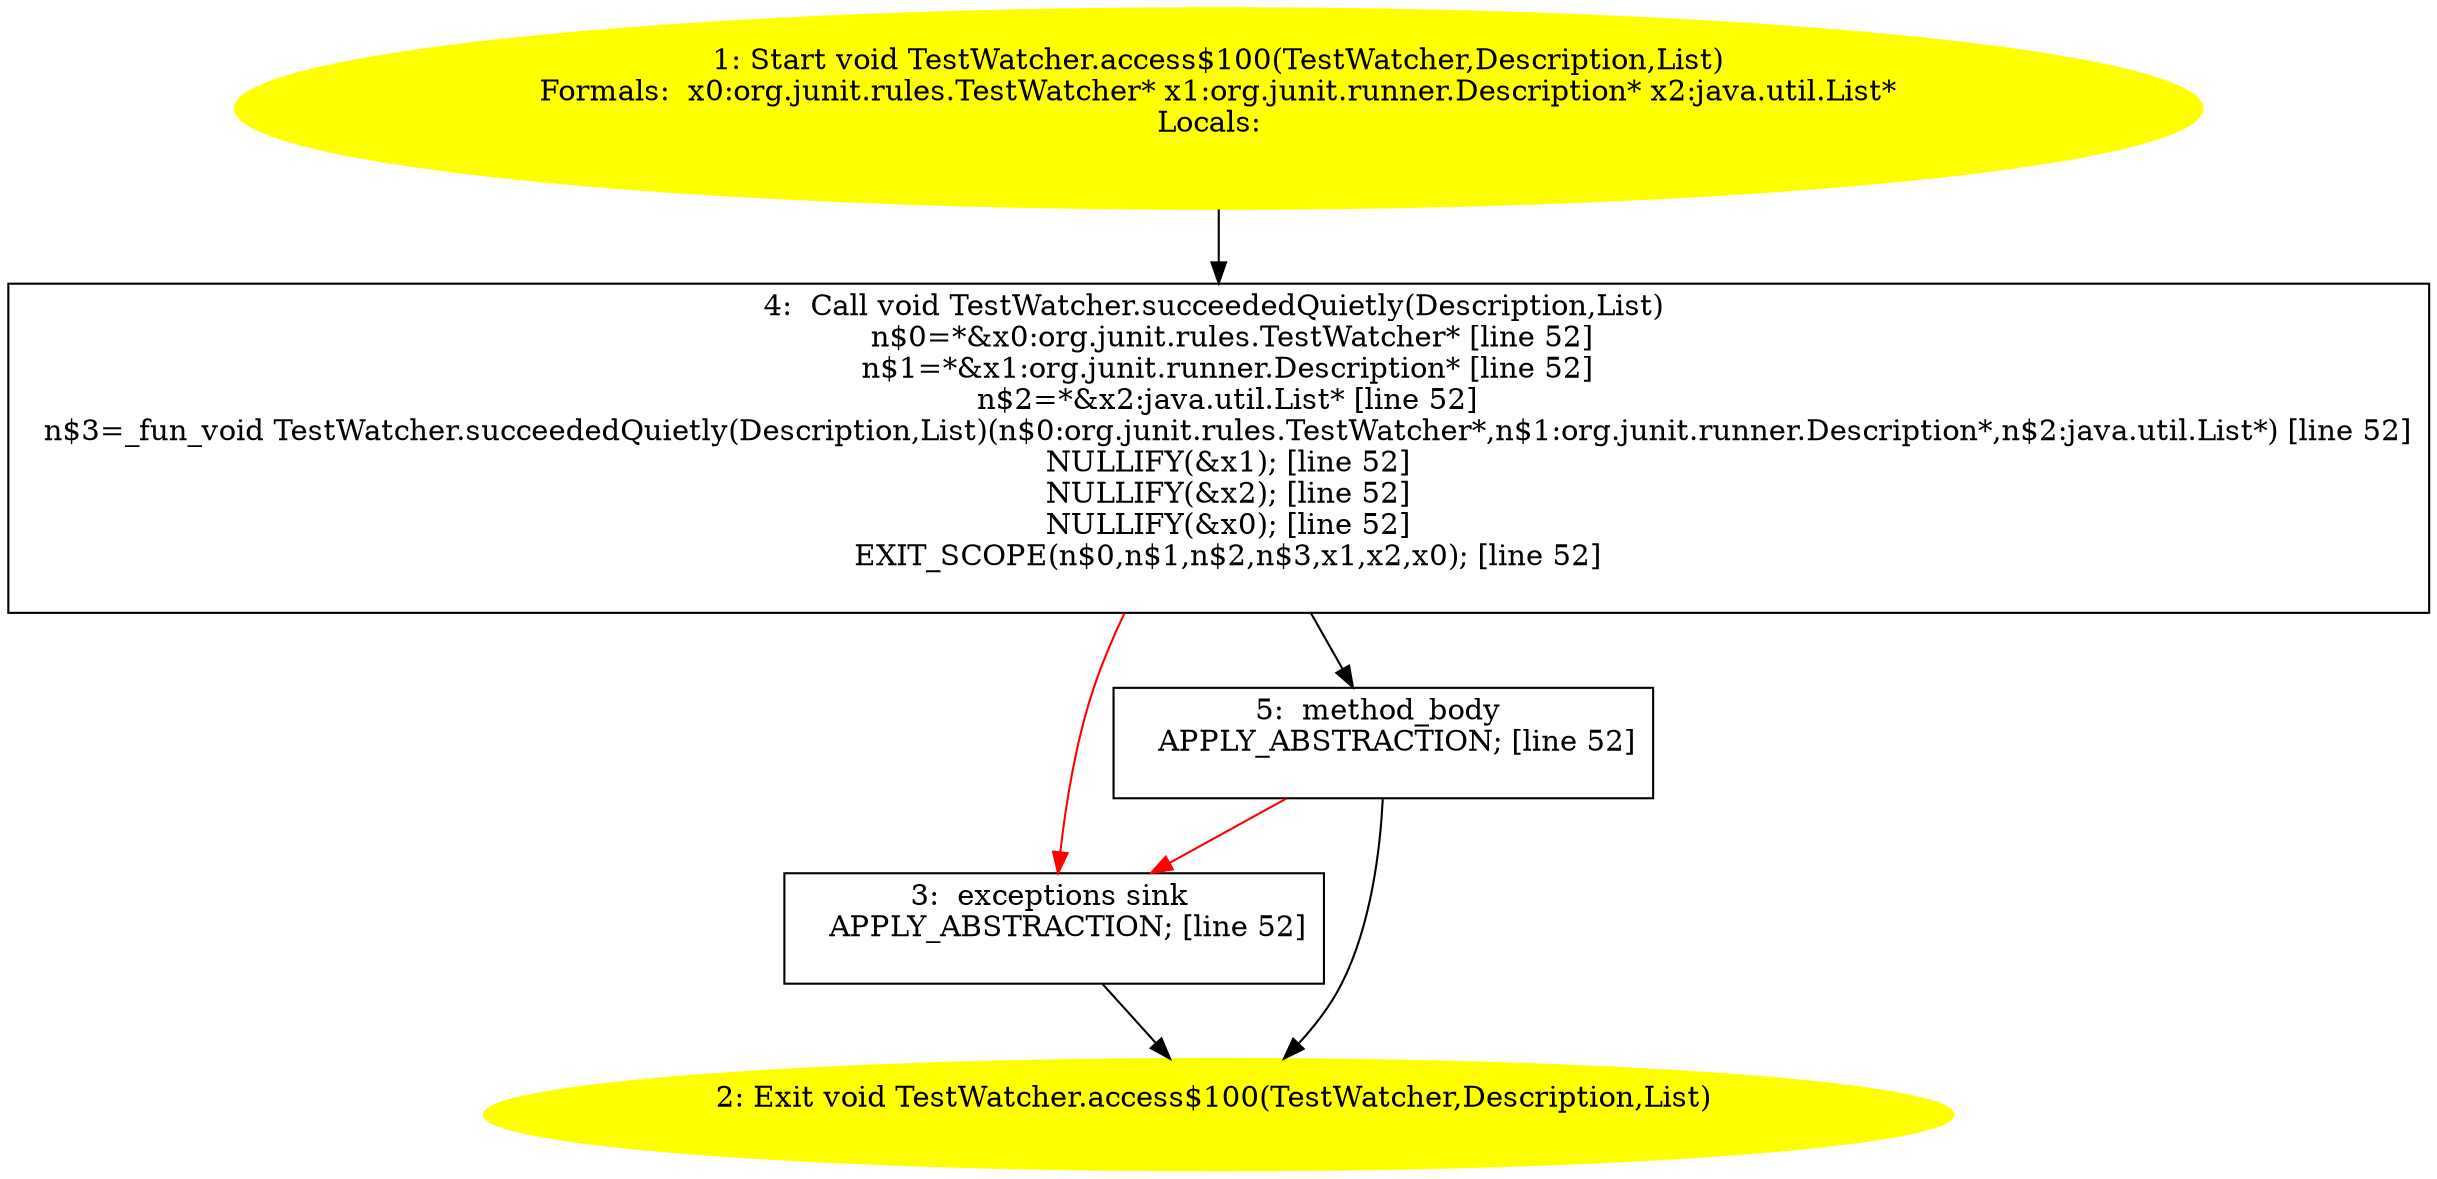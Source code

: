/* @generated */
digraph cfg {
"org.junit.rules.TestWatcher.access$100(org.junit.rules.TestWatcher,org.junit.runner.Description,java.3b2d47b3ece5d3e3135f0ada20de0728_1" [label="1: Start void TestWatcher.access$100(TestWatcher,Description,List)\nFormals:  x0:org.junit.rules.TestWatcher* x1:org.junit.runner.Description* x2:java.util.List*\nLocals:  \n  " color=yellow style=filled]
	

	 "org.junit.rules.TestWatcher.access$100(org.junit.rules.TestWatcher,org.junit.runner.Description,java.3b2d47b3ece5d3e3135f0ada20de0728_1" -> "org.junit.rules.TestWatcher.access$100(org.junit.rules.TestWatcher,org.junit.runner.Description,java.3b2d47b3ece5d3e3135f0ada20de0728_4" ;
"org.junit.rules.TestWatcher.access$100(org.junit.rules.TestWatcher,org.junit.runner.Description,java.3b2d47b3ece5d3e3135f0ada20de0728_2" [label="2: Exit void TestWatcher.access$100(TestWatcher,Description,List) \n  " color=yellow style=filled]
	

"org.junit.rules.TestWatcher.access$100(org.junit.rules.TestWatcher,org.junit.runner.Description,java.3b2d47b3ece5d3e3135f0ada20de0728_3" [label="3:  exceptions sink \n   APPLY_ABSTRACTION; [line 52]\n " shape="box"]
	

	 "org.junit.rules.TestWatcher.access$100(org.junit.rules.TestWatcher,org.junit.runner.Description,java.3b2d47b3ece5d3e3135f0ada20de0728_3" -> "org.junit.rules.TestWatcher.access$100(org.junit.rules.TestWatcher,org.junit.runner.Description,java.3b2d47b3ece5d3e3135f0ada20de0728_2" ;
"org.junit.rules.TestWatcher.access$100(org.junit.rules.TestWatcher,org.junit.runner.Description,java.3b2d47b3ece5d3e3135f0ada20de0728_4" [label="4:  Call void TestWatcher.succeededQuietly(Description,List) \n   n$0=*&x0:org.junit.rules.TestWatcher* [line 52]\n  n$1=*&x1:org.junit.runner.Description* [line 52]\n  n$2=*&x2:java.util.List* [line 52]\n  n$3=_fun_void TestWatcher.succeededQuietly(Description,List)(n$0:org.junit.rules.TestWatcher*,n$1:org.junit.runner.Description*,n$2:java.util.List*) [line 52]\n  NULLIFY(&x1); [line 52]\n  NULLIFY(&x2); [line 52]\n  NULLIFY(&x0); [line 52]\n  EXIT_SCOPE(n$0,n$1,n$2,n$3,x1,x2,x0); [line 52]\n " shape="box"]
	

	 "org.junit.rules.TestWatcher.access$100(org.junit.rules.TestWatcher,org.junit.runner.Description,java.3b2d47b3ece5d3e3135f0ada20de0728_4" -> "org.junit.rules.TestWatcher.access$100(org.junit.rules.TestWatcher,org.junit.runner.Description,java.3b2d47b3ece5d3e3135f0ada20de0728_5" ;
	 "org.junit.rules.TestWatcher.access$100(org.junit.rules.TestWatcher,org.junit.runner.Description,java.3b2d47b3ece5d3e3135f0ada20de0728_4" -> "org.junit.rules.TestWatcher.access$100(org.junit.rules.TestWatcher,org.junit.runner.Description,java.3b2d47b3ece5d3e3135f0ada20de0728_3" [color="red" ];
"org.junit.rules.TestWatcher.access$100(org.junit.rules.TestWatcher,org.junit.runner.Description,java.3b2d47b3ece5d3e3135f0ada20de0728_5" [label="5:  method_body \n   APPLY_ABSTRACTION; [line 52]\n " shape="box"]
	

	 "org.junit.rules.TestWatcher.access$100(org.junit.rules.TestWatcher,org.junit.runner.Description,java.3b2d47b3ece5d3e3135f0ada20de0728_5" -> "org.junit.rules.TestWatcher.access$100(org.junit.rules.TestWatcher,org.junit.runner.Description,java.3b2d47b3ece5d3e3135f0ada20de0728_2" ;
	 "org.junit.rules.TestWatcher.access$100(org.junit.rules.TestWatcher,org.junit.runner.Description,java.3b2d47b3ece5d3e3135f0ada20de0728_5" -> "org.junit.rules.TestWatcher.access$100(org.junit.rules.TestWatcher,org.junit.runner.Description,java.3b2d47b3ece5d3e3135f0ada20de0728_3" [color="red" ];
}
